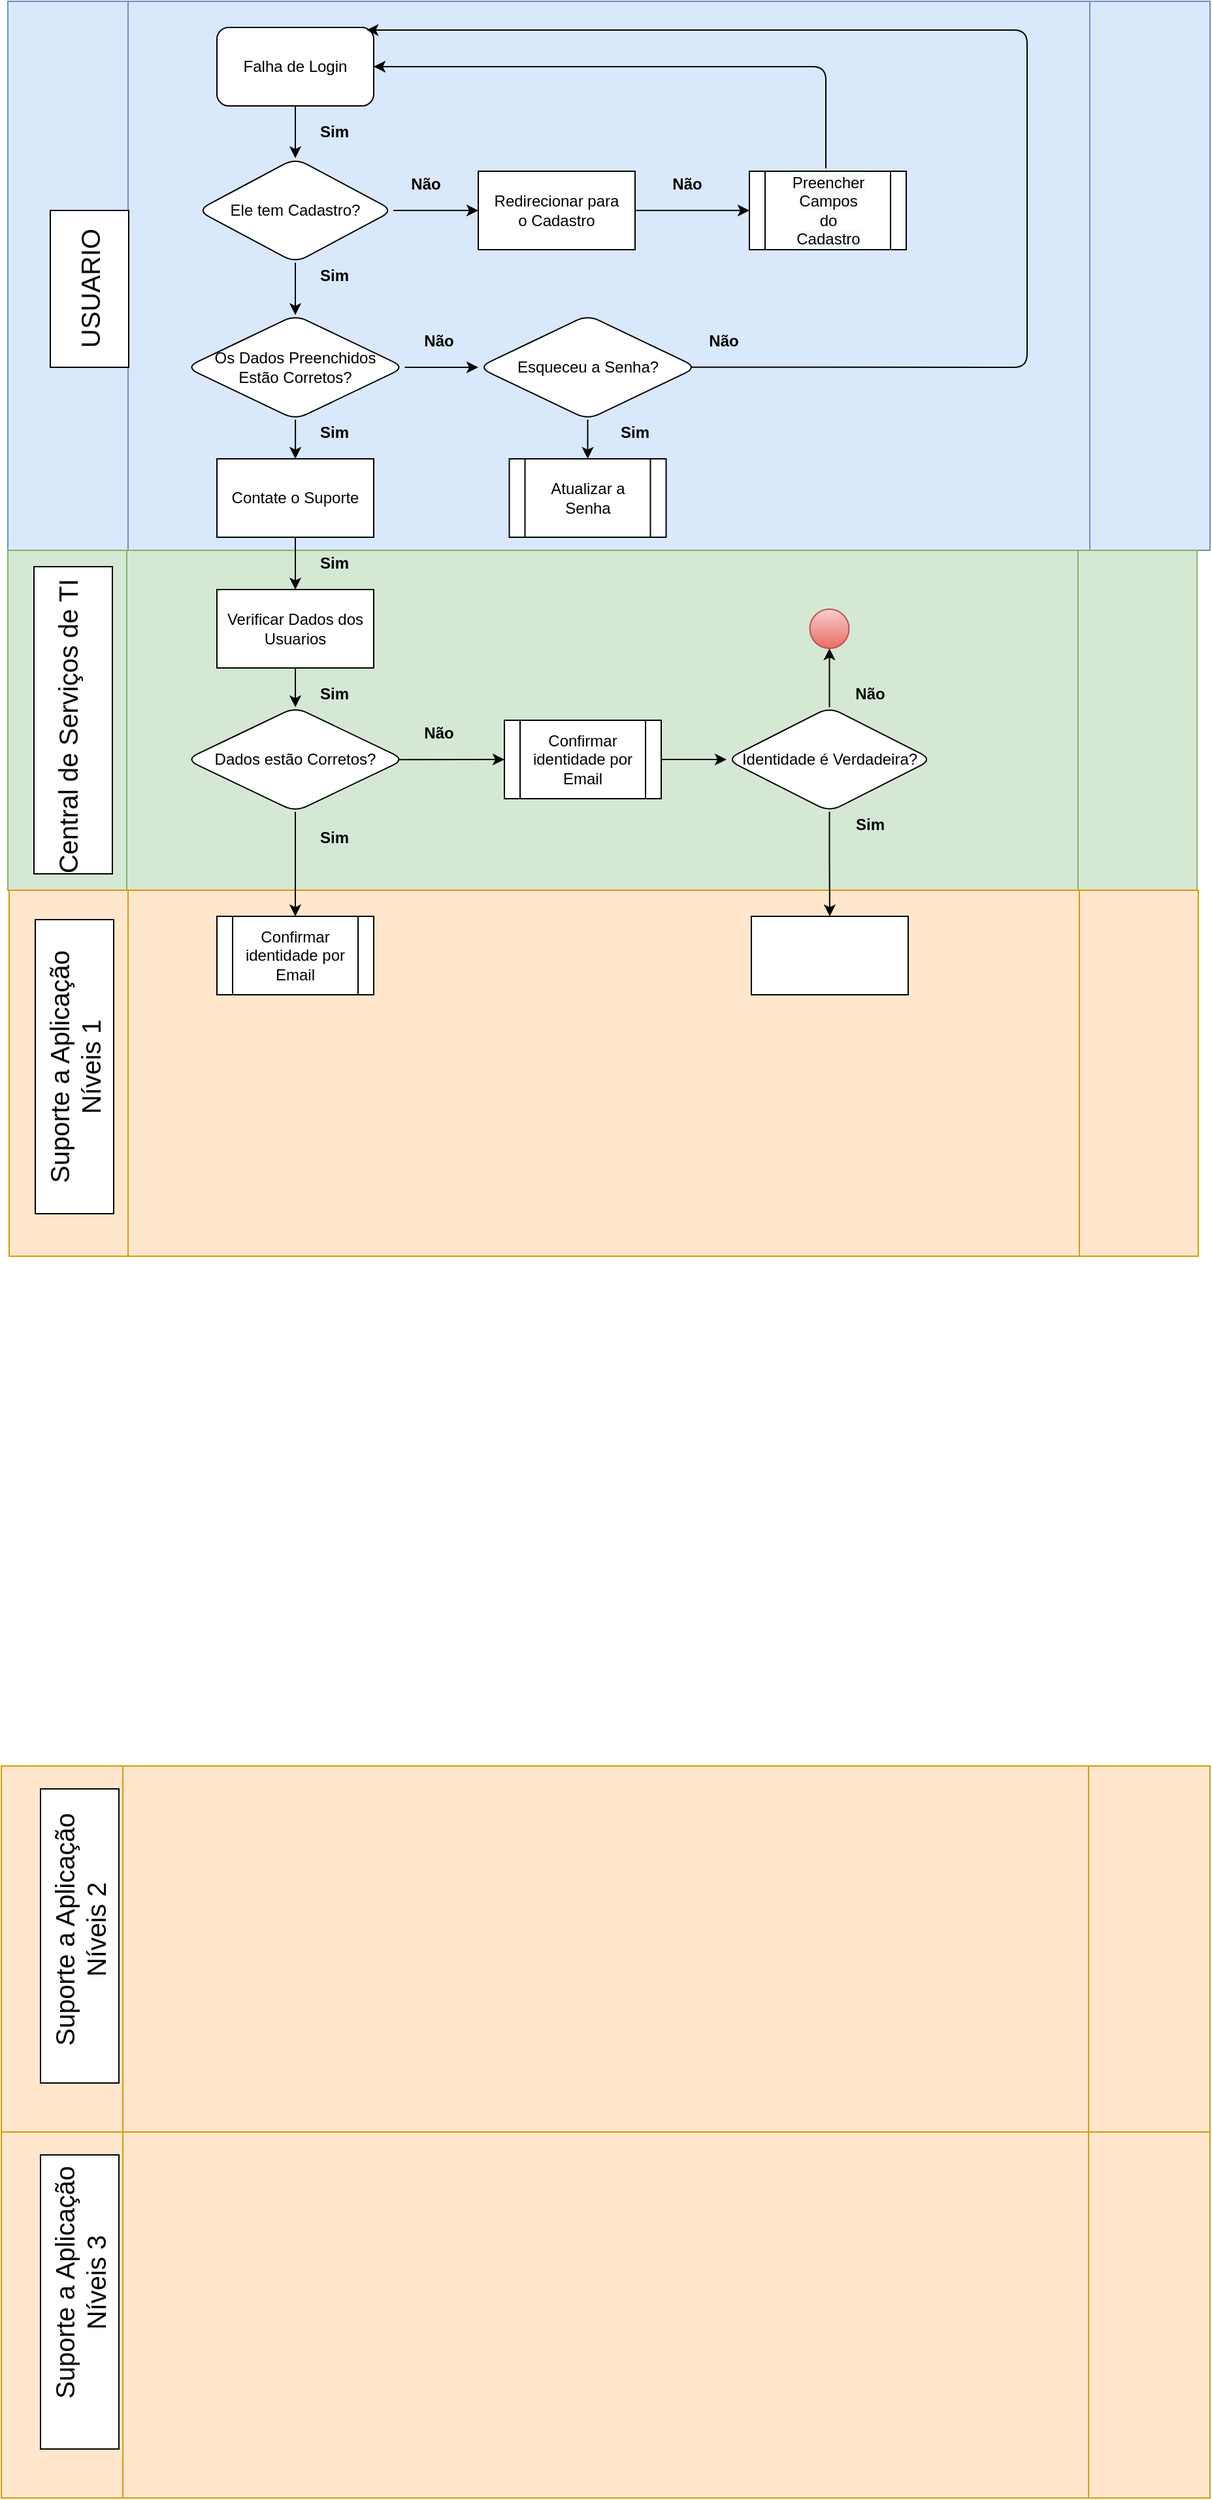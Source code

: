 <mxfile version="14.6.12" type="github">
  <diagram id="fxetx4OoZ5X_kTdKoYz4" name="Page-1">
    <mxGraphModel dx="1638" dy="458" grid="1" gridSize="10" guides="1" tooltips="1" connect="1" arrows="1" fold="1" page="1" pageScale="1" pageWidth="827" pageHeight="1169" math="0" shadow="0">
      <root>
        <mxCell id="0" />
        <mxCell id="1" parent="0" />
        <mxCell id="hYOv2v-Nhsj0v9cPK5zJ-5" value="" style="shape=process;whiteSpace=wrap;html=1;backgroundOutline=1;fillColor=#dae8fc;strokeColor=#6c8ebf;" vertex="1" parent="1">
          <mxGeometry width="920" height="420" as="geometry" />
        </mxCell>
        <mxCell id="hYOv2v-Nhsj0v9cPK5zJ-9" value="" style="shape=process;whiteSpace=wrap;html=1;backgroundOutline=1;fillColor=#d5e8d4;strokeColor=#82b366;" vertex="1" parent="1">
          <mxGeometry y="420" width="910" height="260" as="geometry" />
        </mxCell>
        <mxCell id="hYOv2v-Nhsj0v9cPK5zJ-10" value="" style="shape=process;whiteSpace=wrap;html=1;backgroundOutline=1;fillColor=#ffe6cc;strokeColor=#d79b00;" vertex="1" parent="1">
          <mxGeometry x="1" y="680" width="910" height="280" as="geometry" />
        </mxCell>
        <mxCell id="hYOv2v-Nhsj0v9cPK5zJ-13" value="" style="rounded=0;whiteSpace=wrap;html=1;rotation=-90;" vertex="1" parent="1">
          <mxGeometry x="2.5" y="190" width="120" height="60" as="geometry" />
        </mxCell>
        <mxCell id="hYOv2v-Nhsj0v9cPK5zJ-8" value="&lt;font style=&quot;font-size: 20px&quot;&gt;USUARIO&lt;/font&gt;" style="text;html=1;strokeColor=none;fillColor=none;align=center;verticalAlign=middle;whiteSpace=wrap;rounded=0;rotation=-90;" vertex="1" parent="1">
          <mxGeometry x="-37.5" y="210" width="200" height="20" as="geometry" />
        </mxCell>
        <mxCell id="hYOv2v-Nhsj0v9cPK5zJ-14" value="" style="rounded=0;whiteSpace=wrap;html=1;rotation=-90;" vertex="1" parent="1">
          <mxGeometry x="-67.5" y="520" width="235" height="60" as="geometry" />
        </mxCell>
        <mxCell id="hYOv2v-Nhsj0v9cPK5zJ-11" value="&lt;font style=&quot;font-size: 20px&quot;&gt;Central de Serviços de TI&lt;br&gt;&lt;br&gt;&lt;/font&gt;" style="text;html=1;strokeColor=none;fillColor=none;align=center;verticalAlign=middle;whiteSpace=wrap;rounded=0;rotation=-90;" vertex="1" parent="1">
          <mxGeometry x="-62.5" y="530.0" width="240" height="50" as="geometry" />
        </mxCell>
        <mxCell id="hYOv2v-Nhsj0v9cPK5zJ-16" value="" style="rounded=0;whiteSpace=wrap;html=1;rotation=-90;" vertex="1" parent="1">
          <mxGeometry x="-61.5" y="785.0" width="225" height="60" as="geometry" />
        </mxCell>
        <mxCell id="hYOv2v-Nhsj0v9cPK5zJ-12" value="&lt;font style=&quot;font-size: 20px&quot;&gt;Suporte a Aplicação&lt;br&gt;Níveis 1&lt;br&gt;&lt;/font&gt;" style="text;html=1;strokeColor=none;fillColor=none;align=center;verticalAlign=middle;whiteSpace=wrap;rounded=0;rotation=-90;" vertex="1" parent="1">
          <mxGeometry x="-84" y="790.0" width="270" height="50" as="geometry" />
        </mxCell>
        <mxCell id="hYOv2v-Nhsj0v9cPK5zJ-18" value="" style="shape=process;whiteSpace=wrap;html=1;backgroundOutline=1;fillColor=#ffe6cc;strokeColor=#d79b00;" vertex="1" parent="1">
          <mxGeometry x="-5" y="1350" width="925" height="280" as="geometry" />
        </mxCell>
        <mxCell id="hYOv2v-Nhsj0v9cPK5zJ-19" value="" style="shape=process;whiteSpace=wrap;html=1;backgroundOutline=1;fillColor=#ffe6cc;strokeColor=#d79b00;" vertex="1" parent="1">
          <mxGeometry x="-5" y="1630" width="925" height="280" as="geometry" />
        </mxCell>
        <mxCell id="hYOv2v-Nhsj0v9cPK5zJ-20" value="" style="rounded=0;whiteSpace=wrap;html=1;rotation=-90;" vertex="1" parent="1">
          <mxGeometry x="-57.5" y="1450.0" width="225" height="60" as="geometry" />
        </mxCell>
        <mxCell id="hYOv2v-Nhsj0v9cPK5zJ-21" value="" style="rounded=0;whiteSpace=wrap;html=1;rotation=-90;" vertex="1" parent="1">
          <mxGeometry x="-57.5" y="1730.0" width="225" height="60" as="geometry" />
        </mxCell>
        <mxCell id="hYOv2v-Nhsj0v9cPK5zJ-22" value="&lt;font style=&quot;font-size: 20px&quot;&gt;Suporte a Aplicação&lt;br&gt;Níveis 2&lt;br&gt;&lt;/font&gt;" style="text;html=1;strokeColor=none;fillColor=none;align=center;verticalAlign=middle;whiteSpace=wrap;rounded=0;rotation=-90;" vertex="1" parent="1">
          <mxGeometry x="-80" y="1450.0" width="270" height="50" as="geometry" />
        </mxCell>
        <mxCell id="hYOv2v-Nhsj0v9cPK5zJ-23" value="&lt;font style=&quot;font-size: 20px&quot;&gt;Suporte a Aplicação&lt;br&gt;Níveis 3&lt;br&gt;&lt;/font&gt;" style="text;html=1;strokeColor=none;fillColor=none;align=center;verticalAlign=middle;whiteSpace=wrap;rounded=0;rotation=-90;" vertex="1" parent="1">
          <mxGeometry x="-80" y="1720.0" width="270" height="50" as="geometry" />
        </mxCell>
        <mxCell id="hYOv2v-Nhsj0v9cPK5zJ-34" value="" style="edgeStyle=orthogonalEdgeStyle;rounded=0;orthogonalLoop=1;jettySize=auto;html=1;" edge="1" parent="1" source="hYOv2v-Nhsj0v9cPK5zJ-28" target="hYOv2v-Nhsj0v9cPK5zJ-33">
          <mxGeometry relative="1" as="geometry" />
        </mxCell>
        <mxCell id="hYOv2v-Nhsj0v9cPK5zJ-28" value="Falha de Login" style="rounded=1;whiteSpace=wrap;html=1;" vertex="1" parent="1">
          <mxGeometry x="160" y="20" width="120" height="60" as="geometry" />
        </mxCell>
        <mxCell id="hYOv2v-Nhsj0v9cPK5zJ-42" style="edgeStyle=orthogonalEdgeStyle;rounded=0;orthogonalLoop=1;jettySize=auto;html=1;" edge="1" parent="1" source="hYOv2v-Nhsj0v9cPK5zJ-33" target="hYOv2v-Nhsj0v9cPK5zJ-41">
          <mxGeometry relative="1" as="geometry" />
        </mxCell>
        <mxCell id="hYOv2v-Nhsj0v9cPK5zJ-51" style="edgeStyle=orthogonalEdgeStyle;rounded=0;orthogonalLoop=1;jettySize=auto;html=1;entryX=0.5;entryY=0;entryDx=0;entryDy=0;" edge="1" parent="1" source="hYOv2v-Nhsj0v9cPK5zJ-33" target="hYOv2v-Nhsj0v9cPK5zJ-52">
          <mxGeometry relative="1" as="geometry">
            <mxPoint x="220" y="250.0" as="targetPoint" />
          </mxGeometry>
        </mxCell>
        <mxCell id="hYOv2v-Nhsj0v9cPK5zJ-33" value="Ele tem Cadastro?" style="rhombus;whiteSpace=wrap;html=1;rounded=1;" vertex="1" parent="1">
          <mxGeometry x="145" y="120" width="150" height="80" as="geometry" />
        </mxCell>
        <mxCell id="hYOv2v-Nhsj0v9cPK5zJ-45" value="" style="edgeStyle=orthogonalEdgeStyle;rounded=0;orthogonalLoop=1;jettySize=auto;html=1;entryX=0;entryY=0.5;entryDx=0;entryDy=0;" edge="1" parent="1" source="hYOv2v-Nhsj0v9cPK5zJ-41" target="hYOv2v-Nhsj0v9cPK5zJ-74">
          <mxGeometry relative="1" as="geometry">
            <mxPoint x="560" y="160.0" as="targetPoint" />
          </mxGeometry>
        </mxCell>
        <mxCell id="hYOv2v-Nhsj0v9cPK5zJ-41" value="Redirecionar para&lt;br&gt;o Cadastro" style="rounded=0;whiteSpace=wrap;html=1;" vertex="1" parent="1">
          <mxGeometry x="360" y="130" width="120" height="60" as="geometry" />
        </mxCell>
        <mxCell id="hYOv2v-Nhsj0v9cPK5zJ-43" value="&lt;b&gt;Não&lt;/b&gt;" style="text;html=1;strokeColor=none;fillColor=none;align=center;verticalAlign=middle;whiteSpace=wrap;rounded=0;" vertex="1" parent="1">
          <mxGeometry x="300" y="130" width="40" height="20" as="geometry" />
        </mxCell>
        <mxCell id="hYOv2v-Nhsj0v9cPK5zJ-48" value="" style="endArrow=classic;html=1;entryX=1;entryY=0.5;entryDx=0;entryDy=0;exitX=0.55;exitY=-0.038;exitDx=0;exitDy=0;exitPerimeter=0;" edge="1" parent="1" target="hYOv2v-Nhsj0v9cPK5zJ-28">
          <mxGeometry width="50" height="50" relative="1" as="geometry">
            <mxPoint x="626" y="127.72" as="sourcePoint" />
            <mxPoint x="680" y="60" as="targetPoint" />
            <Array as="points">
              <mxPoint x="626" y="50" />
              <mxPoint x="470" y="50" />
            </Array>
          </mxGeometry>
        </mxCell>
        <mxCell id="hYOv2v-Nhsj0v9cPK5zJ-58" style="edgeStyle=orthogonalEdgeStyle;rounded=0;orthogonalLoop=1;jettySize=auto;html=1;" edge="1" parent="1" source="hYOv2v-Nhsj0v9cPK5zJ-52" target="hYOv2v-Nhsj0v9cPK5zJ-54">
          <mxGeometry relative="1" as="geometry" />
        </mxCell>
        <mxCell id="hYOv2v-Nhsj0v9cPK5zJ-71" style="edgeStyle=orthogonalEdgeStyle;rounded=0;orthogonalLoop=1;jettySize=auto;html=1;" edge="1" parent="1" source="hYOv2v-Nhsj0v9cPK5zJ-52" target="hYOv2v-Nhsj0v9cPK5zJ-70">
          <mxGeometry relative="1" as="geometry" />
        </mxCell>
        <mxCell id="hYOv2v-Nhsj0v9cPK5zJ-52" value="Os Dados Preenchidos&lt;br&gt;Estão Corretos?" style="rhombus;whiteSpace=wrap;html=1;rounded=1;" vertex="1" parent="1">
          <mxGeometry x="136.25" y="240" width="167.5" height="80" as="geometry" />
        </mxCell>
        <mxCell id="hYOv2v-Nhsj0v9cPK5zJ-65" style="edgeStyle=orthogonalEdgeStyle;rounded=0;orthogonalLoop=1;jettySize=auto;html=1;entryX=0.5;entryY=0;entryDx=0;entryDy=0;" edge="1" parent="1" source="hYOv2v-Nhsj0v9cPK5zJ-54" target="hYOv2v-Nhsj0v9cPK5zJ-75">
          <mxGeometry relative="1" as="geometry">
            <mxPoint x="443.75" y="350.0" as="targetPoint" />
          </mxGeometry>
        </mxCell>
        <mxCell id="hYOv2v-Nhsj0v9cPK5zJ-54" value="Esqueceu a Senha?" style="rhombus;whiteSpace=wrap;html=1;rounded=1;" vertex="1" parent="1">
          <mxGeometry x="360" y="240" width="167.5" height="80" as="geometry" />
        </mxCell>
        <mxCell id="hYOv2v-Nhsj0v9cPK5zJ-57" value="" style="endArrow=classic;html=1;exitX=0.97;exitY=0.498;exitDx=0;exitDy=0;exitPerimeter=0;entryX=0.955;entryY=0.033;entryDx=0;entryDy=0;entryPerimeter=0;" edge="1" parent="1" source="hYOv2v-Nhsj0v9cPK5zJ-54" target="hYOv2v-Nhsj0v9cPK5zJ-28">
          <mxGeometry width="50" height="50" relative="1" as="geometry">
            <mxPoint x="550" y="310" as="sourcePoint" />
            <mxPoint x="600" y="260" as="targetPoint" />
            <Array as="points">
              <mxPoint x="780" y="280" />
              <mxPoint x="780" y="160" />
              <mxPoint x="780" y="22" />
            </Array>
          </mxGeometry>
        </mxCell>
        <mxCell id="hYOv2v-Nhsj0v9cPK5zJ-59" value="&lt;b&gt;Não&lt;/b&gt;" style="text;html=1;strokeColor=none;fillColor=none;align=center;verticalAlign=middle;whiteSpace=wrap;rounded=0;shadow=0;" vertex="1" parent="1">
          <mxGeometry x="500" y="130" width="40" height="20" as="geometry" />
        </mxCell>
        <mxCell id="hYOv2v-Nhsj0v9cPK5zJ-60" value="&lt;b&gt;Não&lt;/b&gt;" style="text;html=1;strokeColor=none;fillColor=none;align=center;verticalAlign=middle;whiteSpace=wrap;rounded=0;" vertex="1" parent="1">
          <mxGeometry x="310" y="250" width="40" height="20" as="geometry" />
        </mxCell>
        <mxCell id="hYOv2v-Nhsj0v9cPK5zJ-61" value="&lt;b&gt;Não&lt;/b&gt;" style="text;html=1;strokeColor=none;fillColor=none;align=center;verticalAlign=middle;whiteSpace=wrap;rounded=0;" vertex="1" parent="1">
          <mxGeometry x="527.5" y="250" width="40" height="20" as="geometry" />
        </mxCell>
        <mxCell id="hYOv2v-Nhsj0v9cPK5zJ-66" value="&lt;b&gt;Sim&lt;/b&gt;" style="text;html=1;strokeColor=none;fillColor=none;align=center;verticalAlign=middle;whiteSpace=wrap;rounded=0;" vertex="1" parent="1">
          <mxGeometry x="460" y="320" width="40" height="20" as="geometry" />
        </mxCell>
        <mxCell id="hYOv2v-Nhsj0v9cPK5zJ-77" style="edgeStyle=orthogonalEdgeStyle;rounded=0;orthogonalLoop=1;jettySize=auto;html=1;entryX=0.5;entryY=0;entryDx=0;entryDy=0;" edge="1" parent="1" source="hYOv2v-Nhsj0v9cPK5zJ-70" target="hYOv2v-Nhsj0v9cPK5zJ-80">
          <mxGeometry relative="1" as="geometry">
            <mxPoint x="226.25" y="460" as="targetPoint" />
          </mxGeometry>
        </mxCell>
        <mxCell id="hYOv2v-Nhsj0v9cPK5zJ-70" value="Contate o Suporte" style="rounded=0;whiteSpace=wrap;html=1;shadow=0;" vertex="1" parent="1">
          <mxGeometry x="160" y="350" width="120" height="60" as="geometry" />
        </mxCell>
        <mxCell id="hYOv2v-Nhsj0v9cPK5zJ-74" value="&#xa;&#xa;&lt;span style=&quot;color: rgb(0, 0, 0); font-family: helvetica; font-size: 12px; font-style: normal; font-weight: 400; letter-spacing: normal; text-align: center; text-indent: 0px; text-transform: none; word-spacing: 0px; background-color: rgb(248, 249, 250); display: inline; float: none;&quot;&gt;Preencher Campos&lt;/span&gt;&lt;br style=&quot;color: rgb(0, 0, 0); font-family: helvetica; font-size: 12px; font-style: normal; font-weight: 400; letter-spacing: normal; text-align: center; text-indent: 0px; text-transform: none; word-spacing: 0px; background-color: rgb(248, 249, 250);&quot;&gt;&lt;span style=&quot;color: rgb(0, 0, 0); font-family: helvetica; font-size: 12px; font-style: normal; font-weight: 400; letter-spacing: normal; text-align: center; text-indent: 0px; text-transform: none; word-spacing: 0px; background-color: rgb(248, 249, 250); display: inline; float: none;&quot;&gt;do&lt;/span&gt;&lt;br style=&quot;color: rgb(0, 0, 0); font-family: helvetica; font-size: 12px; font-style: normal; font-weight: 400; letter-spacing: normal; text-align: center; text-indent: 0px; text-transform: none; word-spacing: 0px; background-color: rgb(248, 249, 250);&quot;&gt;&lt;span style=&quot;color: rgb(0, 0, 0); font-family: helvetica; font-size: 12px; font-style: normal; font-weight: 400; letter-spacing: normal; text-align: center; text-indent: 0px; text-transform: none; word-spacing: 0px; background-color: rgb(248, 249, 250); display: inline; float: none;&quot;&gt;Cadastro&lt;/span&gt;&#xa;&#xa;" style="shape=process;whiteSpace=wrap;html=1;backgroundOutline=1;shadow=0;" vertex="1" parent="1">
          <mxGeometry x="567.5" y="130" width="120" height="60" as="geometry" />
        </mxCell>
        <mxCell id="hYOv2v-Nhsj0v9cPK5zJ-75" value="Atualizar a Senha" style="shape=process;whiteSpace=wrap;html=1;backgroundOutline=1;shadow=0;" vertex="1" parent="1">
          <mxGeometry x="383.75" y="350" width="120" height="60" as="geometry" />
        </mxCell>
        <mxCell id="hYOv2v-Nhsj0v9cPK5zJ-82" style="edgeStyle=orthogonalEdgeStyle;rounded=0;orthogonalLoop=1;jettySize=auto;html=1;" edge="1" parent="1" source="hYOv2v-Nhsj0v9cPK5zJ-80" target="hYOv2v-Nhsj0v9cPK5zJ-81">
          <mxGeometry relative="1" as="geometry" />
        </mxCell>
        <mxCell id="hYOv2v-Nhsj0v9cPK5zJ-80" value="Verificar Dados dos&lt;br&gt;Usuarios" style="rounded=0;whiteSpace=wrap;html=1;shadow=0;" vertex="1" parent="1">
          <mxGeometry x="160" y="450" width="120" height="60" as="geometry" />
        </mxCell>
        <mxCell id="hYOv2v-Nhsj0v9cPK5zJ-81" value="Dados estão Corretos?" style="rhombus;whiteSpace=wrap;html=1;rounded=1;" vertex="1" parent="1">
          <mxGeometry x="136.25" y="540" width="167.5" height="80" as="geometry" />
        </mxCell>
        <mxCell id="hYOv2v-Nhsj0v9cPK5zJ-83" value="&lt;b&gt;Não&lt;/b&gt;" style="text;html=1;strokeColor=none;fillColor=none;align=center;verticalAlign=middle;whiteSpace=wrap;rounded=0;" vertex="1" parent="1">
          <mxGeometry x="310" y="550" width="40" height="20" as="geometry" />
        </mxCell>
        <mxCell id="hYOv2v-Nhsj0v9cPK5zJ-88" value="&lt;b&gt;Sim&lt;/b&gt;" style="text;html=1;strokeColor=none;fillColor=none;align=center;verticalAlign=middle;whiteSpace=wrap;rounded=0;" vertex="1" parent="1">
          <mxGeometry x="230" y="200" width="40" height="20" as="geometry" />
        </mxCell>
        <mxCell id="hYOv2v-Nhsj0v9cPK5zJ-89" value="&lt;b&gt;Sim&lt;/b&gt;" style="text;html=1;strokeColor=none;fillColor=none;align=center;verticalAlign=middle;whiteSpace=wrap;rounded=0;" vertex="1" parent="1">
          <mxGeometry x="230" y="90" width="40" height="20" as="geometry" />
        </mxCell>
        <mxCell id="hYOv2v-Nhsj0v9cPK5zJ-90" value="&lt;b&gt;Sim&lt;/b&gt;" style="text;html=1;strokeColor=none;fillColor=none;align=center;verticalAlign=middle;whiteSpace=wrap;rounded=0;" vertex="1" parent="1">
          <mxGeometry x="230" y="320" width="40" height="20" as="geometry" />
        </mxCell>
        <mxCell id="hYOv2v-Nhsj0v9cPK5zJ-91" value="&lt;b&gt;Sim&lt;/b&gt;" style="text;html=1;strokeColor=none;fillColor=none;align=center;verticalAlign=middle;whiteSpace=wrap;rounded=0;" vertex="1" parent="1">
          <mxGeometry x="230" y="420" width="40" height="20" as="geometry" />
        </mxCell>
        <mxCell id="hYOv2v-Nhsj0v9cPK5zJ-92" value="&lt;b&gt;Sim&lt;/b&gt;" style="text;html=1;strokeColor=none;fillColor=none;align=center;verticalAlign=middle;whiteSpace=wrap;rounded=0;" vertex="1" parent="1">
          <mxGeometry x="230" y="520" width="40" height="20" as="geometry" />
        </mxCell>
        <mxCell id="hYOv2v-Nhsj0v9cPK5zJ-94" value="" style="endArrow=classic;html=1;exitX=0.975;exitY=0.501;exitDx=0;exitDy=0;exitPerimeter=0;entryX=0;entryY=0.5;entryDx=0;entryDy=0;" edge="1" parent="1" source="hYOv2v-Nhsj0v9cPK5zJ-81" target="hYOv2v-Nhsj0v9cPK5zJ-96">
          <mxGeometry width="50" height="50" relative="1" as="geometry">
            <mxPoint x="310" y="660" as="sourcePoint" />
            <mxPoint x="360" y="580" as="targetPoint" />
          </mxGeometry>
        </mxCell>
        <mxCell id="hYOv2v-Nhsj0v9cPK5zJ-98" style="edgeStyle=orthogonalEdgeStyle;rounded=0;orthogonalLoop=1;jettySize=auto;html=1;entryX=0;entryY=0.5;entryDx=0;entryDy=0;" edge="1" parent="1" source="hYOv2v-Nhsj0v9cPK5zJ-96" target="hYOv2v-Nhsj0v9cPK5zJ-97">
          <mxGeometry relative="1" as="geometry" />
        </mxCell>
        <mxCell id="hYOv2v-Nhsj0v9cPK5zJ-96" value="Confirmar identidade por Email" style="shape=process;whiteSpace=wrap;html=1;backgroundOutline=1;shadow=0;" vertex="1" parent="1">
          <mxGeometry x="380" y="550" width="120" height="60" as="geometry" />
        </mxCell>
        <mxCell id="hYOv2v-Nhsj0v9cPK5zJ-102" style="edgeStyle=orthogonalEdgeStyle;rounded=0;orthogonalLoop=1;jettySize=auto;html=1;entryX=0.5;entryY=1;entryDx=0;entryDy=0;" edge="1" parent="1" source="hYOv2v-Nhsj0v9cPK5zJ-97" target="hYOv2v-Nhsj0v9cPK5zJ-107">
          <mxGeometry relative="1" as="geometry">
            <mxPoint x="628.75" y="500" as="targetPoint" />
          </mxGeometry>
        </mxCell>
        <mxCell id="hYOv2v-Nhsj0v9cPK5zJ-111" style="edgeStyle=orthogonalEdgeStyle;rounded=0;orthogonalLoop=1;jettySize=auto;html=1;entryX=0.5;entryY=0;entryDx=0;entryDy=0;" edge="1" parent="1" source="hYOv2v-Nhsj0v9cPK5zJ-97" target="hYOv2v-Nhsj0v9cPK5zJ-110">
          <mxGeometry relative="1" as="geometry" />
        </mxCell>
        <mxCell id="hYOv2v-Nhsj0v9cPK5zJ-97" value="Identidade é Verdadeira?" style="rhombus;whiteSpace=wrap;html=1;rounded=1;" vertex="1" parent="1">
          <mxGeometry x="550" y="540" width="157.5" height="80" as="geometry" />
        </mxCell>
        <mxCell id="hYOv2v-Nhsj0v9cPK5zJ-104" value="&lt;b&gt;Não&lt;/b&gt;" style="text;html=1;strokeColor=none;fillColor=none;align=center;verticalAlign=middle;whiteSpace=wrap;rounded=0;" vertex="1" parent="1">
          <mxGeometry x="640" y="520" width="40" height="20" as="geometry" />
        </mxCell>
        <mxCell id="hYOv2v-Nhsj0v9cPK5zJ-107" value="" style="ellipse;whiteSpace=wrap;html=1;aspect=fixed;shadow=0;fillColor=#f8cecc;strokeColor=#b85450;gradientColor=#ea6b66;" vertex="1" parent="1">
          <mxGeometry x="613.75" y="465" width="30" height="30" as="geometry" />
        </mxCell>
        <mxCell id="hYOv2v-Nhsj0v9cPK5zJ-109" value="&lt;b&gt;Sim&lt;/b&gt;" style="text;html=1;strokeColor=none;fillColor=none;align=center;verticalAlign=middle;whiteSpace=wrap;rounded=0;" vertex="1" parent="1">
          <mxGeometry x="640" y="620" width="40" height="20" as="geometry" />
        </mxCell>
        <mxCell id="hYOv2v-Nhsj0v9cPK5zJ-110" value="" style="rounded=0;whiteSpace=wrap;html=1;shadow=0;" vertex="1" parent="1">
          <mxGeometry x="569" y="700" width="120" height="60" as="geometry" />
        </mxCell>
        <mxCell id="hYOv2v-Nhsj0v9cPK5zJ-113" value="" style="endArrow=classic;html=1;exitX=0.5;exitY=1;exitDx=0;exitDy=0;entryX=0.5;entryY=0;entryDx=0;entryDy=0;" edge="1" parent="1" source="hYOv2v-Nhsj0v9cPK5zJ-81" target="hYOv2v-Nhsj0v9cPK5zJ-115">
          <mxGeometry width="50" height="50" relative="1" as="geometry">
            <mxPoint x="200" y="690" as="sourcePoint" />
            <mxPoint x="220" y="700" as="targetPoint" />
          </mxGeometry>
        </mxCell>
        <mxCell id="hYOv2v-Nhsj0v9cPK5zJ-114" value="&lt;b&gt;Sim&lt;/b&gt;" style="text;html=1;strokeColor=none;fillColor=none;align=center;verticalAlign=middle;whiteSpace=wrap;rounded=0;" vertex="1" parent="1">
          <mxGeometry x="230" y="630" width="40" height="20" as="geometry" />
        </mxCell>
        <mxCell id="hYOv2v-Nhsj0v9cPK5zJ-115" value="Confirmar identidade por Email" style="shape=process;whiteSpace=wrap;html=1;backgroundOutline=1;shadow=0;" vertex="1" parent="1">
          <mxGeometry x="160" y="700" width="120" height="60" as="geometry" />
        </mxCell>
      </root>
    </mxGraphModel>
  </diagram>
</mxfile>
